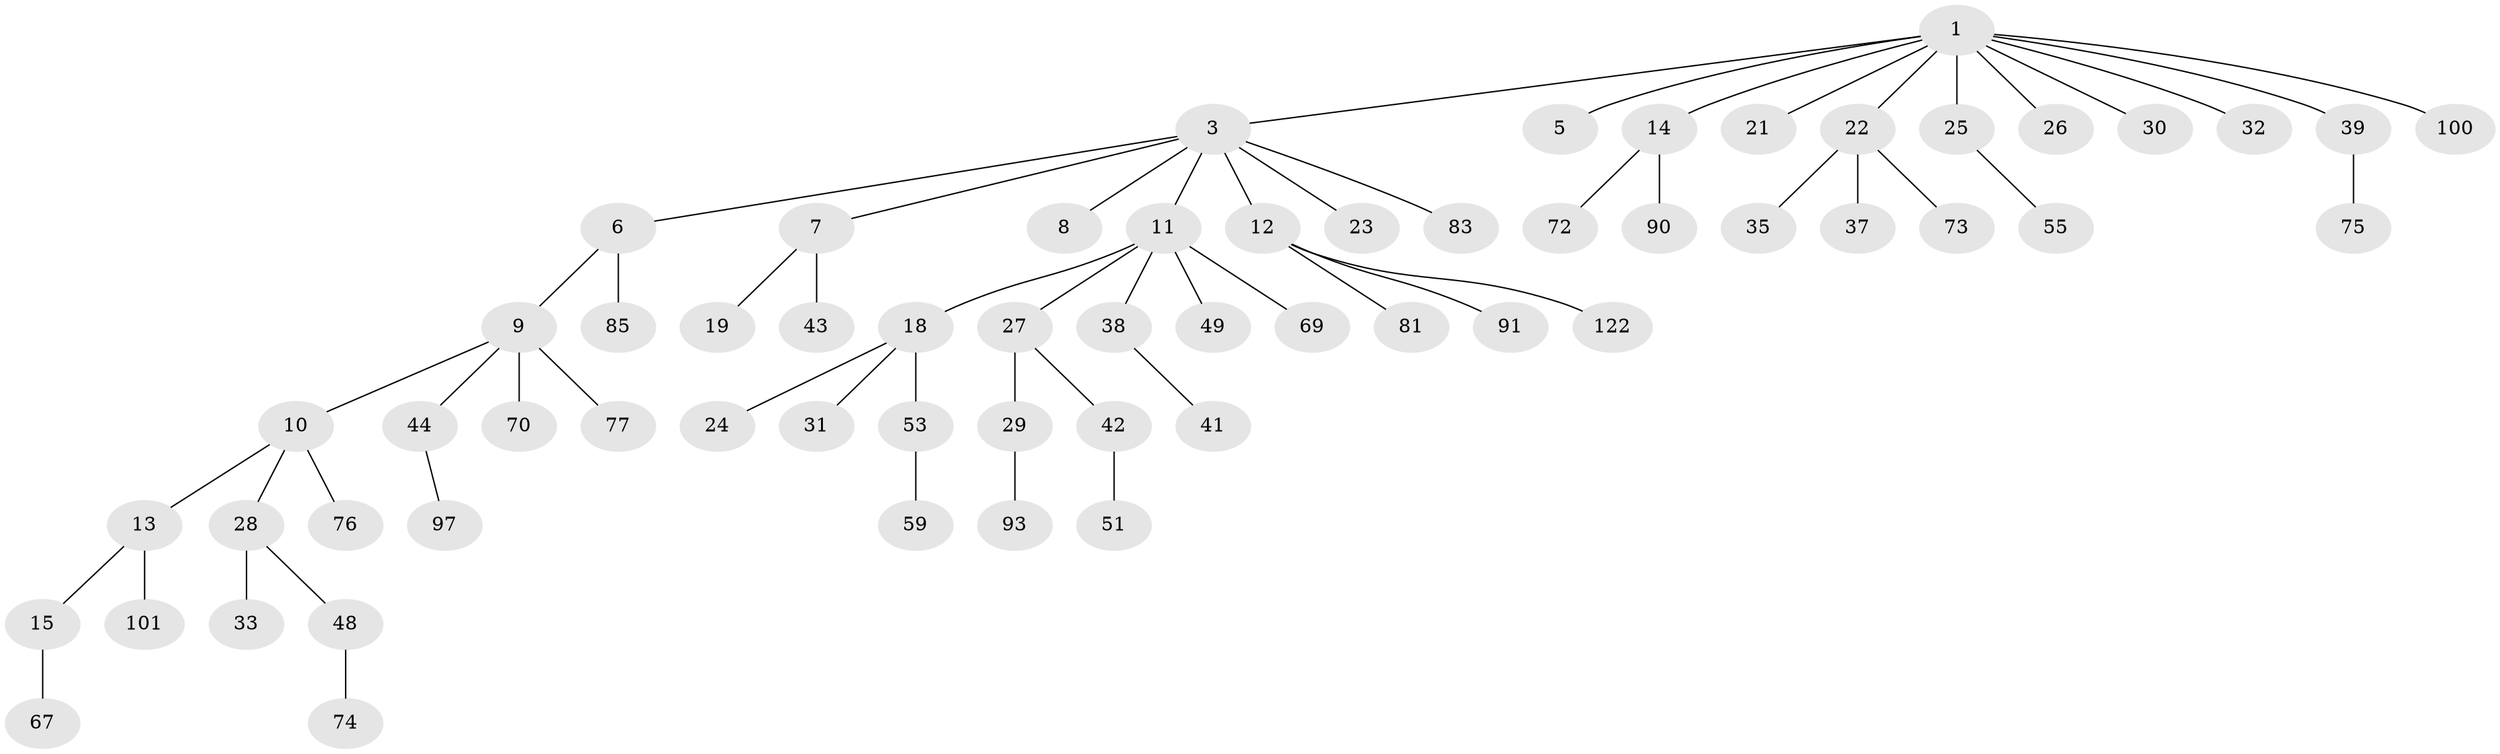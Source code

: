 // original degree distribution, {7: 0.00819672131147541, 5: 0.02459016393442623, 4: 0.04918032786885246, 6: 0.02459016393442623, 1: 0.4672131147540984, 2: 0.28688524590163933, 3: 0.13934426229508196}
// Generated by graph-tools (version 1.1) at 2025/15/03/09/25 04:15:24]
// undirected, 61 vertices, 60 edges
graph export_dot {
graph [start="1"]
  node [color=gray90,style=filled];
  1 [super="+2+16"];
  3 [super="+4"];
  5;
  6 [super="+86+84+45+17"];
  7 [super="+60"];
  8;
  9;
  10;
  11;
  12;
  13 [super="+20+54"];
  14 [super="+46"];
  15 [super="+96"];
  18 [super="+98"];
  19 [super="+99"];
  21 [super="+103"];
  22 [super="+57"];
  23 [super="+104+58"];
  24;
  25 [super="+36"];
  26;
  27;
  28;
  29 [super="+62"];
  30 [super="+71"];
  31;
  32 [super="+80"];
  33;
  35 [super="+47+50"];
  37 [super="+40"];
  38;
  39 [super="+52+82"];
  41;
  42;
  43;
  44 [super="+88+87"];
  48;
  49;
  51;
  53 [super="+79"];
  55 [super="+114"];
  59;
  67 [super="+118"];
  69;
  70 [super="+111"];
  72;
  73;
  74;
  75;
  76 [super="+78+119"];
  77;
  81 [super="+109"];
  83;
  85 [super="+117+92"];
  90 [super="+94"];
  91 [super="+116"];
  93;
  97 [super="+107"];
  100;
  101;
  122;
  1 -- 3;
  1 -- 14;
  1 -- 21;
  1 -- 22;
  1 -- 30;
  1 -- 5;
  1 -- 39;
  1 -- 25;
  1 -- 26;
  1 -- 32;
  1 -- 100;
  3 -- 7;
  3 -- 12;
  3 -- 83;
  3 -- 6;
  3 -- 23;
  3 -- 8;
  3 -- 11;
  6 -- 9;
  6 -- 85;
  7 -- 19;
  7 -- 43;
  9 -- 10;
  9 -- 44;
  9 -- 70;
  9 -- 77;
  10 -- 13;
  10 -- 28;
  10 -- 76;
  11 -- 18;
  11 -- 27;
  11 -- 38;
  11 -- 49;
  11 -- 69;
  12 -- 81;
  12 -- 91;
  12 -- 122;
  13 -- 15;
  13 -- 101;
  14 -- 72;
  14 -- 90;
  15 -- 67;
  18 -- 24;
  18 -- 31;
  18 -- 53;
  22 -- 35;
  22 -- 37;
  22 -- 73;
  25 -- 55;
  27 -- 29;
  27 -- 42;
  28 -- 33;
  28 -- 48;
  29 -- 93;
  38 -- 41;
  39 -- 75;
  42 -- 51;
  44 -- 97;
  48 -- 74;
  53 -- 59;
}

